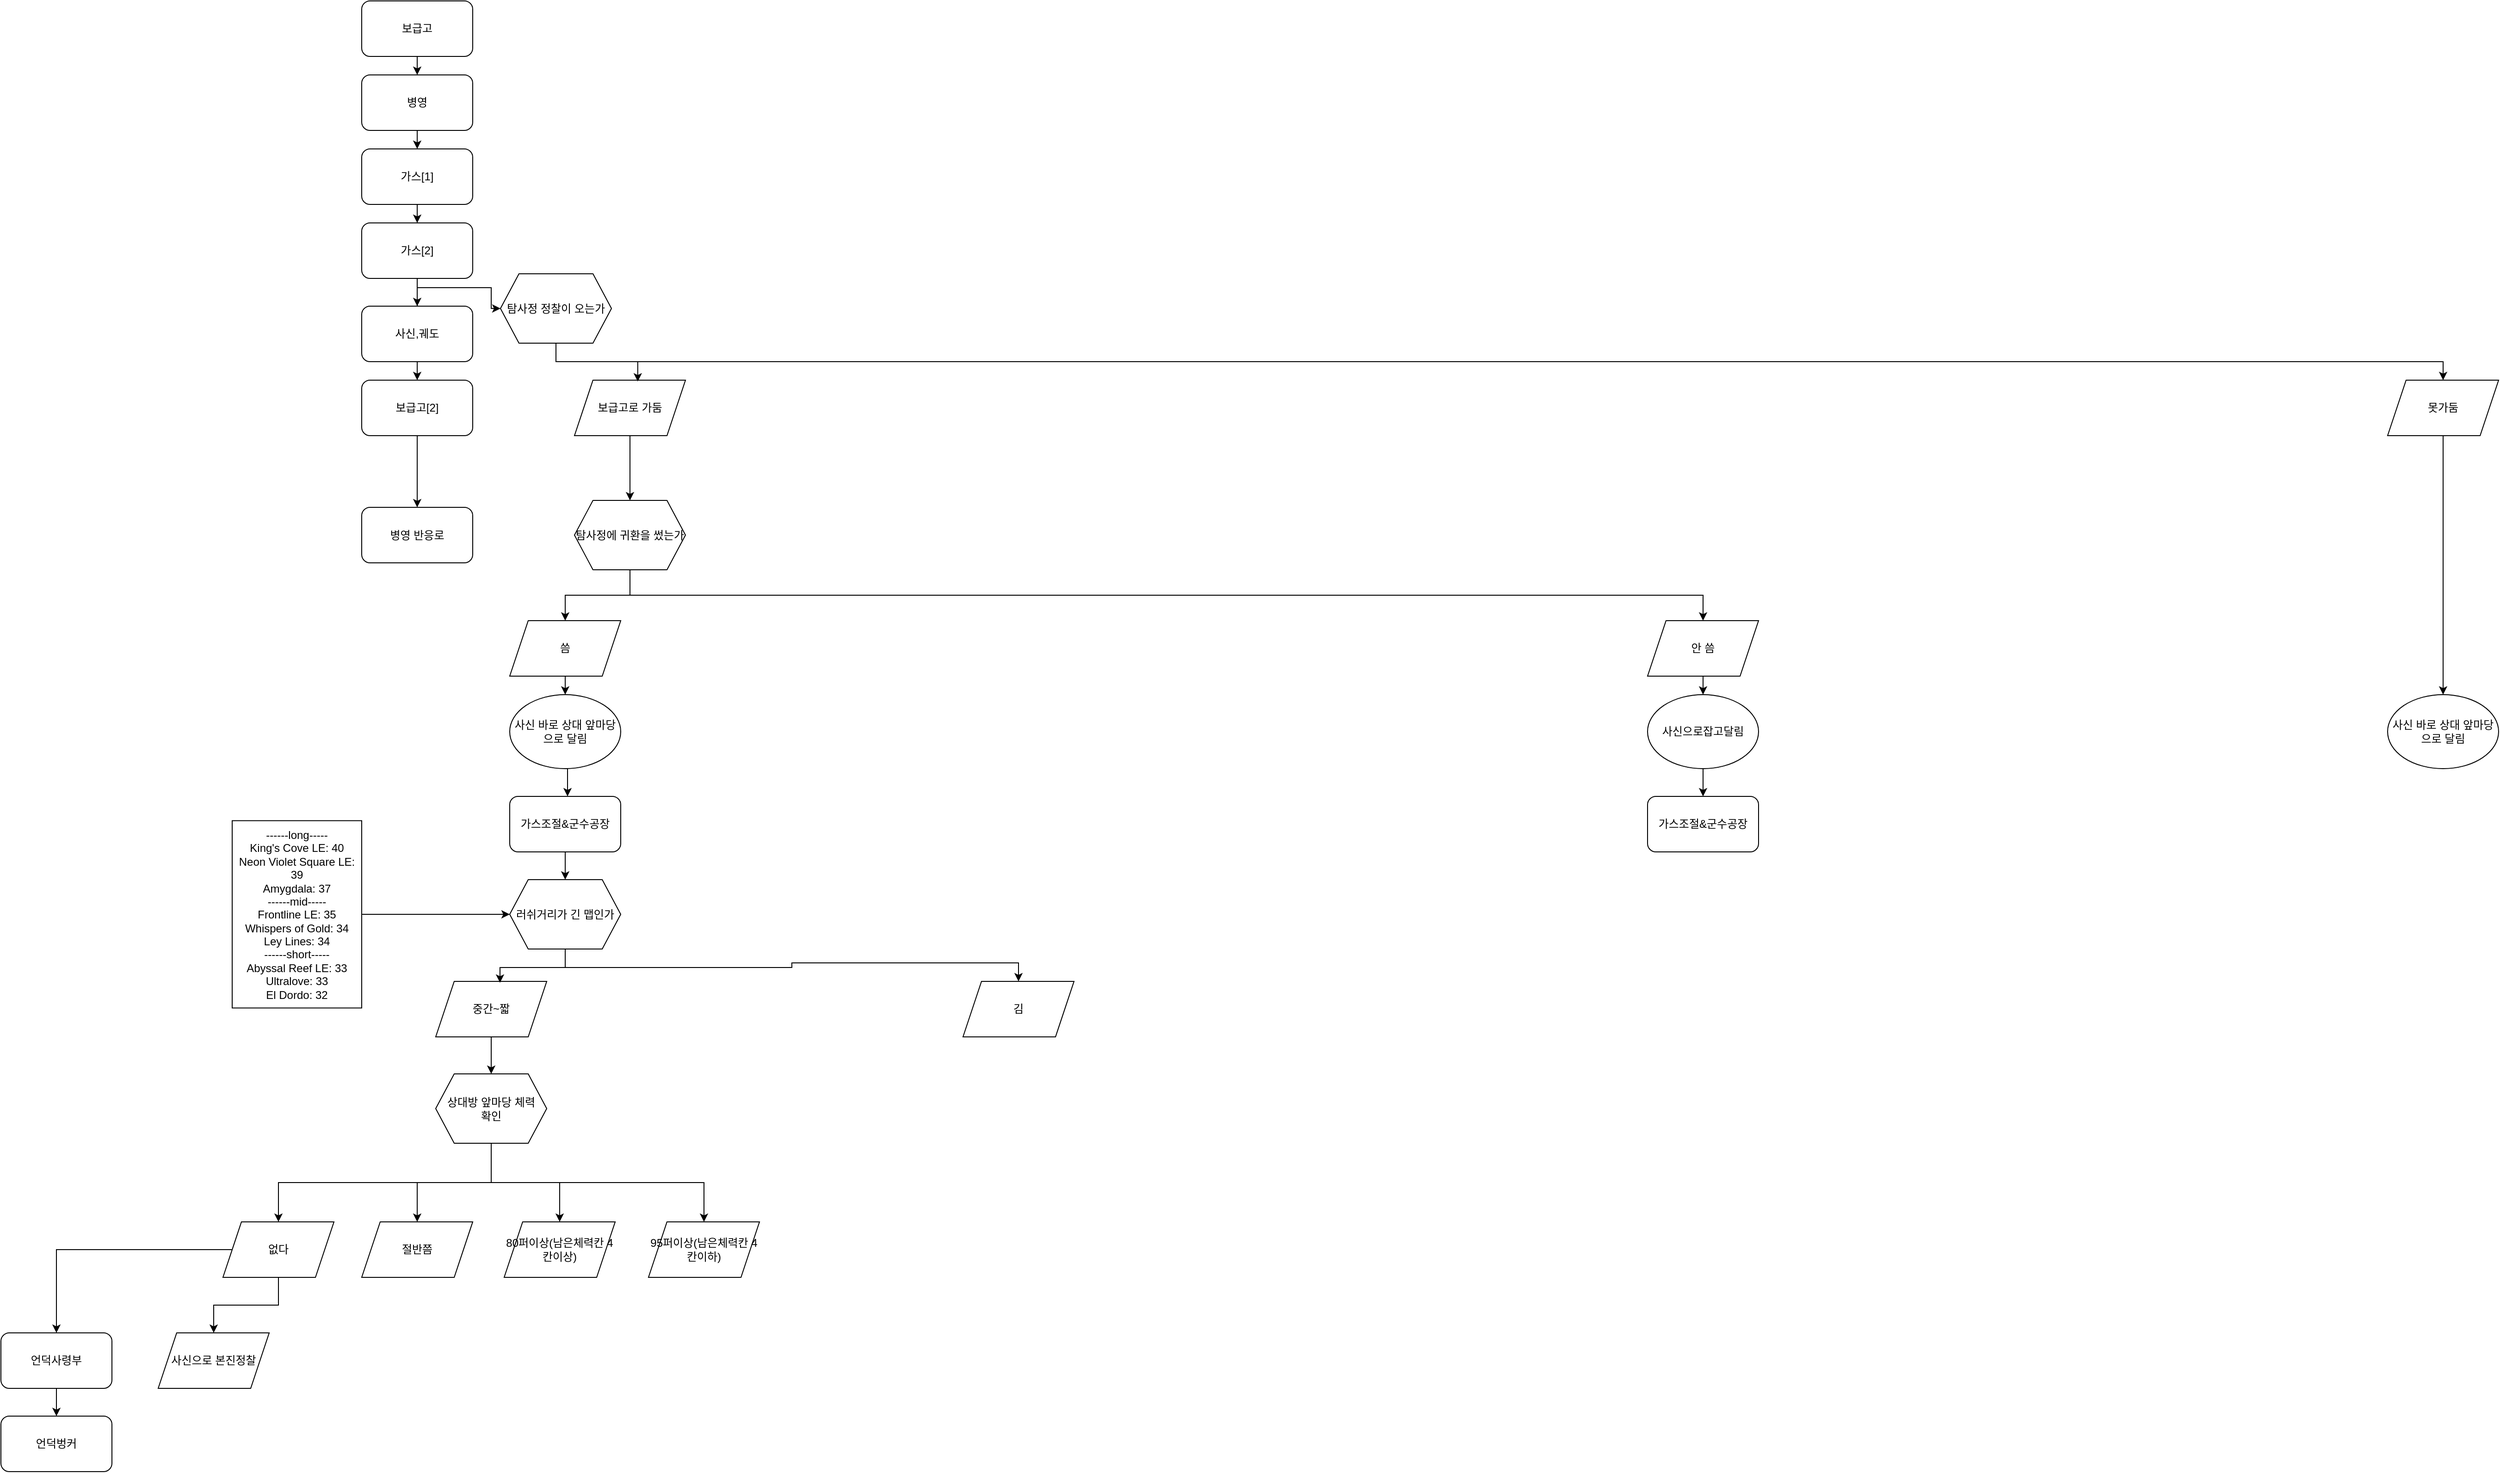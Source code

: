 <mxfile version="26.0.16">
  <diagram name="페이지-1" id="cteyWil6wfbCrvNy5hNh">
    <mxGraphModel dx="4014" dy="1640" grid="1" gridSize="10" guides="1" tooltips="1" connect="1" arrows="1" fold="1" page="1" pageScale="1" pageWidth="827" pageHeight="1169" math="0" shadow="0">
      <root>
        <mxCell id="0" />
        <mxCell id="1" parent="0" />
        <mxCell id="vnAEvepF9uqeiBVWR-y5-9" style="edgeStyle=orthogonalEdgeStyle;rounded=0;orthogonalLoop=1;jettySize=auto;html=1;exitX=0.5;exitY=1;exitDx=0;exitDy=0;entryX=0.5;entryY=0;entryDx=0;entryDy=0;" edge="1" parent="1" source="vnAEvepF9uqeiBVWR-y5-1" target="vnAEvepF9uqeiBVWR-y5-2">
          <mxGeometry relative="1" as="geometry" />
        </mxCell>
        <mxCell id="vnAEvepF9uqeiBVWR-y5-1" value="보급고" style="rounded=1;whiteSpace=wrap;html=1;" vertex="1" parent="1">
          <mxGeometry x="210" y="60" width="120" height="60" as="geometry" />
        </mxCell>
        <mxCell id="vnAEvepF9uqeiBVWR-y5-10" style="edgeStyle=orthogonalEdgeStyle;rounded=0;orthogonalLoop=1;jettySize=auto;html=1;exitX=0.5;exitY=1;exitDx=0;exitDy=0;entryX=0.5;entryY=0;entryDx=0;entryDy=0;" edge="1" parent="1" source="vnAEvepF9uqeiBVWR-y5-2" target="vnAEvepF9uqeiBVWR-y5-3">
          <mxGeometry relative="1" as="geometry" />
        </mxCell>
        <mxCell id="vnAEvepF9uqeiBVWR-y5-2" value="병영" style="rounded=1;whiteSpace=wrap;html=1;" vertex="1" parent="1">
          <mxGeometry x="210" y="140" width="120" height="60" as="geometry" />
        </mxCell>
        <mxCell id="vnAEvepF9uqeiBVWR-y5-11" style="edgeStyle=orthogonalEdgeStyle;rounded=0;orthogonalLoop=1;jettySize=auto;html=1;exitX=0.5;exitY=1;exitDx=0;exitDy=0;entryX=0.5;entryY=0;entryDx=0;entryDy=0;" edge="1" parent="1" source="vnAEvepF9uqeiBVWR-y5-3" target="vnAEvepF9uqeiBVWR-y5-4">
          <mxGeometry relative="1" as="geometry" />
        </mxCell>
        <mxCell id="vnAEvepF9uqeiBVWR-y5-3" value="가스[1]" style="rounded=1;whiteSpace=wrap;html=1;" vertex="1" parent="1">
          <mxGeometry x="210" y="220" width="120" height="60" as="geometry" />
        </mxCell>
        <mxCell id="vnAEvepF9uqeiBVWR-y5-12" style="edgeStyle=orthogonalEdgeStyle;rounded=0;orthogonalLoop=1;jettySize=auto;html=1;exitX=0.5;exitY=1;exitDx=0;exitDy=0;entryX=0.5;entryY=0;entryDx=0;entryDy=0;" edge="1" parent="1" source="vnAEvepF9uqeiBVWR-y5-4" target="vnAEvepF9uqeiBVWR-y5-5">
          <mxGeometry relative="1" as="geometry" />
        </mxCell>
        <mxCell id="vnAEvepF9uqeiBVWR-y5-4" value="가스[2]" style="rounded=1;whiteSpace=wrap;html=1;" vertex="1" parent="1">
          <mxGeometry x="210" y="300" width="120" height="60" as="geometry" />
        </mxCell>
        <mxCell id="vnAEvepF9uqeiBVWR-y5-13" style="edgeStyle=orthogonalEdgeStyle;rounded=0;orthogonalLoop=1;jettySize=auto;html=1;exitX=0.5;exitY=1;exitDx=0;exitDy=0;entryX=0.5;entryY=0;entryDx=0;entryDy=0;" edge="1" parent="1" source="vnAEvepF9uqeiBVWR-y5-5" target="vnAEvepF9uqeiBVWR-y5-6">
          <mxGeometry relative="1" as="geometry" />
        </mxCell>
        <mxCell id="vnAEvepF9uqeiBVWR-y5-62" style="edgeStyle=orthogonalEdgeStyle;rounded=0;orthogonalLoop=1;jettySize=auto;html=1;exitX=0.5;exitY=0;exitDx=0;exitDy=0;entryX=0;entryY=0.5;entryDx=0;entryDy=0;" edge="1" parent="1" source="vnAEvepF9uqeiBVWR-y5-5" target="vnAEvepF9uqeiBVWR-y5-35">
          <mxGeometry relative="1" as="geometry" />
        </mxCell>
        <mxCell id="vnAEvepF9uqeiBVWR-y5-5" value="사신,궤도&lt;span style=&quot;color: rgba(0, 0, 0, 0); font-family: monospace; font-size: 0px; text-align: start; text-wrap-mode: nowrap;&quot;&gt;%3CmxGraphModel%3E%3Croot%3E%3CmxCell%20id%3D%220%22%2F%3E%3CmxCell%20id%3D%221%22%20parent%3D%220%22%2F%3E%3CmxCell%20id%3D%222%22%20value%3D%22%EA%B0%80%EC%8A%A4%22%20style%3D%22rounded%3D1%3BwhiteSpace%3Dwrap%3Bhtml%3D1%3B%22%20vertex%3D%221%22%20parent%3D%221%22%3E%3CmxGeometry%20x%3D%22210%22%20y%3D%22300%22%20width%3D%22120%22%20height%3D%2260%22%20as%3D%22geometry%22%2F%3E%3C%2FmxCell%3E%3C%2Froot%3E%3C%2FmxGraphModel%3E&lt;/span&gt;" style="rounded=1;whiteSpace=wrap;html=1;" vertex="1" parent="1">
          <mxGeometry x="210" y="390" width="120" height="60" as="geometry" />
        </mxCell>
        <mxCell id="vnAEvepF9uqeiBVWR-y5-104" style="edgeStyle=orthogonalEdgeStyle;rounded=0;orthogonalLoop=1;jettySize=auto;html=1;entryX=0.5;entryY=0;entryDx=0;entryDy=0;" edge="1" parent="1" source="vnAEvepF9uqeiBVWR-y5-6" target="vnAEvepF9uqeiBVWR-y5-103">
          <mxGeometry relative="1" as="geometry" />
        </mxCell>
        <mxCell id="vnAEvepF9uqeiBVWR-y5-6" value="보급고[2]" style="rounded=1;whiteSpace=wrap;html=1;" vertex="1" parent="1">
          <mxGeometry x="210" y="470" width="120" height="60" as="geometry" />
        </mxCell>
        <mxCell id="vnAEvepF9uqeiBVWR-y5-40" style="edgeStyle=orthogonalEdgeStyle;rounded=0;orthogonalLoop=1;jettySize=auto;html=1;exitX=0.5;exitY=1;exitDx=0;exitDy=0;entryX=0.5;entryY=0;entryDx=0;entryDy=0;" edge="1" parent="1" source="vnAEvepF9uqeiBVWR-y5-35" target="vnAEvepF9uqeiBVWR-y5-38">
          <mxGeometry relative="1" as="geometry" />
        </mxCell>
        <mxCell id="vnAEvepF9uqeiBVWR-y5-35" value="탐사정 정찰이 오는가" style="shape=hexagon;perimeter=hexagonPerimeter2;whiteSpace=wrap;html=1;fixedSize=1;" vertex="1" parent="1">
          <mxGeometry x="360" y="355" width="120" height="75" as="geometry" />
        </mxCell>
        <mxCell id="vnAEvepF9uqeiBVWR-y5-45" style="edgeStyle=orthogonalEdgeStyle;rounded=0;orthogonalLoop=1;jettySize=auto;html=1;exitX=0.5;exitY=1;exitDx=0;exitDy=0;entryX=0.5;entryY=0;entryDx=0;entryDy=0;" edge="1" parent="1" source="vnAEvepF9uqeiBVWR-y5-37" target="vnAEvepF9uqeiBVWR-y5-41">
          <mxGeometry relative="1" as="geometry" />
        </mxCell>
        <mxCell id="vnAEvepF9uqeiBVWR-y5-37" value="보급고로 가둠" style="shape=parallelogram;perimeter=parallelogramPerimeter;whiteSpace=wrap;html=1;fixedSize=1;" vertex="1" parent="1">
          <mxGeometry x="440" y="470" width="120" height="60" as="geometry" />
        </mxCell>
        <mxCell id="vnAEvepF9uqeiBVWR-y5-57" style="edgeStyle=orthogonalEdgeStyle;rounded=0;orthogonalLoop=1;jettySize=auto;html=1;exitX=0.5;exitY=1;exitDx=0;exitDy=0;entryX=0.5;entryY=0;entryDx=0;entryDy=0;" edge="1" parent="1" source="vnAEvepF9uqeiBVWR-y5-38" target="vnAEvepF9uqeiBVWR-y5-54">
          <mxGeometry relative="1" as="geometry" />
        </mxCell>
        <mxCell id="vnAEvepF9uqeiBVWR-y5-38" value="못가둠" style="shape=parallelogram;perimeter=parallelogramPerimeter;whiteSpace=wrap;html=1;fixedSize=1;" vertex="1" parent="1">
          <mxGeometry x="2400" y="470" width="120" height="60" as="geometry" />
        </mxCell>
        <mxCell id="vnAEvepF9uqeiBVWR-y5-39" style="edgeStyle=orthogonalEdgeStyle;rounded=0;orthogonalLoop=1;jettySize=auto;html=1;exitX=0.5;exitY=1;exitDx=0;exitDy=0;entryX=0.57;entryY=0.024;entryDx=0;entryDy=0;entryPerimeter=0;" edge="1" parent="1" source="vnAEvepF9uqeiBVWR-y5-35" target="vnAEvepF9uqeiBVWR-y5-37">
          <mxGeometry relative="1" as="geometry" />
        </mxCell>
        <mxCell id="vnAEvepF9uqeiBVWR-y5-46" style="edgeStyle=orthogonalEdgeStyle;rounded=0;orthogonalLoop=1;jettySize=auto;html=1;exitX=0.5;exitY=1;exitDx=0;exitDy=0;entryX=0.5;entryY=0;entryDx=0;entryDy=0;" edge="1" parent="1" source="vnAEvepF9uqeiBVWR-y5-41" target="vnAEvepF9uqeiBVWR-y5-42">
          <mxGeometry relative="1" as="geometry" />
        </mxCell>
        <mxCell id="vnAEvepF9uqeiBVWR-y5-47" style="edgeStyle=orthogonalEdgeStyle;rounded=0;orthogonalLoop=1;jettySize=auto;html=1;exitX=0.5;exitY=1;exitDx=0;exitDy=0;entryX=0.5;entryY=0;entryDx=0;entryDy=0;" edge="1" parent="1" source="vnAEvepF9uqeiBVWR-y5-41" target="vnAEvepF9uqeiBVWR-y5-43">
          <mxGeometry relative="1" as="geometry" />
        </mxCell>
        <mxCell id="vnAEvepF9uqeiBVWR-y5-41" value="탐사정에 귀환을 썼는가" style="shape=hexagon;perimeter=hexagonPerimeter2;whiteSpace=wrap;html=1;fixedSize=1;" vertex="1" parent="1">
          <mxGeometry x="440" y="600" width="120" height="75" as="geometry" />
        </mxCell>
        <mxCell id="vnAEvepF9uqeiBVWR-y5-55" style="edgeStyle=orthogonalEdgeStyle;rounded=0;orthogonalLoop=1;jettySize=auto;html=1;exitX=0.5;exitY=1;exitDx=0;exitDy=0;entryX=0.5;entryY=0;entryDx=0;entryDy=0;" edge="1" parent="1" source="vnAEvepF9uqeiBVWR-y5-42" target="vnAEvepF9uqeiBVWR-y5-53">
          <mxGeometry relative="1" as="geometry" />
        </mxCell>
        <mxCell id="vnAEvepF9uqeiBVWR-y5-42" value="씀" style="shape=parallelogram;perimeter=parallelogramPerimeter;whiteSpace=wrap;html=1;fixedSize=1;" vertex="1" parent="1">
          <mxGeometry x="370" y="730" width="120" height="60" as="geometry" />
        </mxCell>
        <mxCell id="vnAEvepF9uqeiBVWR-y5-56" style="edgeStyle=orthogonalEdgeStyle;rounded=0;orthogonalLoop=1;jettySize=auto;html=1;exitX=0.5;exitY=1;exitDx=0;exitDy=0;entryX=0.5;entryY=0;entryDx=0;entryDy=0;" edge="1" parent="1" source="vnAEvepF9uqeiBVWR-y5-43" target="vnAEvepF9uqeiBVWR-y5-52">
          <mxGeometry relative="1" as="geometry" />
        </mxCell>
        <mxCell id="vnAEvepF9uqeiBVWR-y5-43" value="안 씀" style="shape=parallelogram;perimeter=parallelogramPerimeter;whiteSpace=wrap;html=1;fixedSize=1;" vertex="1" parent="1">
          <mxGeometry x="1600" y="730" width="120" height="60" as="geometry" />
        </mxCell>
        <mxCell id="vnAEvepF9uqeiBVWR-y5-80" style="edgeStyle=orthogonalEdgeStyle;rounded=0;orthogonalLoop=1;jettySize=auto;html=1;exitX=0.5;exitY=1;exitDx=0;exitDy=0;entryX=0.5;entryY=0;entryDx=0;entryDy=0;" edge="1" parent="1" source="vnAEvepF9uqeiBVWR-y5-52" target="vnAEvepF9uqeiBVWR-y5-78">
          <mxGeometry relative="1" as="geometry" />
        </mxCell>
        <mxCell id="vnAEvepF9uqeiBVWR-y5-52" value="사신으로잡고달림" style="ellipse;whiteSpace=wrap;html=1;" vertex="1" parent="1">
          <mxGeometry x="1600" y="810" width="120" height="80" as="geometry" />
        </mxCell>
        <mxCell id="vnAEvepF9uqeiBVWR-y5-65" style="edgeStyle=orthogonalEdgeStyle;rounded=0;orthogonalLoop=1;jettySize=auto;html=1;exitX=0.5;exitY=1;exitDx=0;exitDy=0;entryX=0.5;entryY=0;entryDx=0;entryDy=0;" edge="1" parent="1" source="vnAEvepF9uqeiBVWR-y5-53">
          <mxGeometry relative="1" as="geometry">
            <mxPoint x="432.5" y="920" as="targetPoint" />
          </mxGeometry>
        </mxCell>
        <mxCell id="vnAEvepF9uqeiBVWR-y5-53" value="사신 바로 상대 앞마당으로 달림" style="ellipse;whiteSpace=wrap;html=1;" vertex="1" parent="1">
          <mxGeometry x="370" y="810" width="120" height="80" as="geometry" />
        </mxCell>
        <mxCell id="vnAEvepF9uqeiBVWR-y5-54" value="사신 바로 상대 앞마당으로 달림" style="ellipse;whiteSpace=wrap;html=1;" vertex="1" parent="1">
          <mxGeometry x="2400" y="810" width="120" height="80" as="geometry" />
        </mxCell>
        <mxCell id="vnAEvepF9uqeiBVWR-y5-91" style="edgeStyle=orthogonalEdgeStyle;rounded=0;orthogonalLoop=1;jettySize=auto;html=1;exitX=1;exitY=0.5;exitDx=0;exitDy=0;entryX=0;entryY=0.5;entryDx=0;entryDy=0;" edge="1" parent="1" source="vnAEvepF9uqeiBVWR-y5-92" target="vnAEvepF9uqeiBVWR-y5-69">
          <mxGeometry relative="1" as="geometry">
            <mxPoint x="230" y="1047.5" as="sourcePoint" />
          </mxGeometry>
        </mxCell>
        <mxCell id="vnAEvepF9uqeiBVWR-y5-74" style="edgeStyle=orthogonalEdgeStyle;rounded=0;orthogonalLoop=1;jettySize=auto;html=1;exitX=0.5;exitY=1;exitDx=0;exitDy=0;entryX=0.5;entryY=0;entryDx=0;entryDy=0;" edge="1" parent="1" source="vnAEvepF9uqeiBVWR-y5-69" target="vnAEvepF9uqeiBVWR-y5-71">
          <mxGeometry relative="1" as="geometry" />
        </mxCell>
        <mxCell id="vnAEvepF9uqeiBVWR-y5-69" value="러쉬거리가 긴 맵인가" style="shape=hexagon;perimeter=hexagonPerimeter2;whiteSpace=wrap;html=1;fixedSize=1;" vertex="1" parent="1">
          <mxGeometry x="370" y="1010" width="120" height="75" as="geometry" />
        </mxCell>
        <mxCell id="vnAEvepF9uqeiBVWR-y5-81" style="edgeStyle=orthogonalEdgeStyle;rounded=0;orthogonalLoop=1;jettySize=auto;html=1;exitX=0.5;exitY=1;exitDx=0;exitDy=0;entryX=0.5;entryY=0;entryDx=0;entryDy=0;" edge="1" parent="1" source="vnAEvepF9uqeiBVWR-y5-70" target="vnAEvepF9uqeiBVWR-y5-82">
          <mxGeometry relative="1" as="geometry">
            <mxPoint x="350" y="1220" as="targetPoint" />
          </mxGeometry>
        </mxCell>
        <mxCell id="vnAEvepF9uqeiBVWR-y5-70" value="중간~짧" style="shape=parallelogram;perimeter=parallelogramPerimeter;whiteSpace=wrap;html=1;fixedSize=1;" vertex="1" parent="1">
          <mxGeometry x="290" y="1120" width="120" height="60" as="geometry" />
        </mxCell>
        <mxCell id="vnAEvepF9uqeiBVWR-y5-71" value="김" style="shape=parallelogram;perimeter=parallelogramPerimeter;whiteSpace=wrap;html=1;fixedSize=1;" vertex="1" parent="1">
          <mxGeometry x="860" y="1120" width="120" height="60" as="geometry" />
        </mxCell>
        <mxCell id="vnAEvepF9uqeiBVWR-y5-72" style="edgeStyle=orthogonalEdgeStyle;rounded=0;orthogonalLoop=1;jettySize=auto;html=1;exitX=0.5;exitY=1;exitDx=0;exitDy=0;entryX=0.579;entryY=0.024;entryDx=0;entryDy=0;entryPerimeter=0;" edge="1" parent="1" source="vnAEvepF9uqeiBVWR-y5-69" target="vnAEvepF9uqeiBVWR-y5-70">
          <mxGeometry relative="1" as="geometry" />
        </mxCell>
        <mxCell id="vnAEvepF9uqeiBVWR-y5-79" style="edgeStyle=orthogonalEdgeStyle;rounded=0;orthogonalLoop=1;jettySize=auto;html=1;exitX=0.5;exitY=1;exitDx=0;exitDy=0;entryX=0.5;entryY=0;entryDx=0;entryDy=0;" edge="1" parent="1" source="vnAEvepF9uqeiBVWR-y5-77" target="vnAEvepF9uqeiBVWR-y5-69">
          <mxGeometry relative="1" as="geometry" />
        </mxCell>
        <mxCell id="vnAEvepF9uqeiBVWR-y5-77" value="가스조절&amp;amp;군수공장" style="rounded=1;whiteSpace=wrap;html=1;" vertex="1" parent="1">
          <mxGeometry x="370" y="920" width="120" height="60" as="geometry" />
        </mxCell>
        <mxCell id="vnAEvepF9uqeiBVWR-y5-78" value="가스조절&amp;amp;군수공장" style="rounded=1;whiteSpace=wrap;html=1;" vertex="1" parent="1">
          <mxGeometry x="1600" y="920" width="120" height="60" as="geometry" />
        </mxCell>
        <mxCell id="vnAEvepF9uqeiBVWR-y5-87" style="edgeStyle=orthogonalEdgeStyle;rounded=0;orthogonalLoop=1;jettySize=auto;html=1;exitX=0.5;exitY=1;exitDx=0;exitDy=0;entryX=0.5;entryY=0;entryDx=0;entryDy=0;" edge="1" parent="1" source="vnAEvepF9uqeiBVWR-y5-82" target="vnAEvepF9uqeiBVWR-y5-83">
          <mxGeometry relative="1" as="geometry" />
        </mxCell>
        <mxCell id="vnAEvepF9uqeiBVWR-y5-88" style="edgeStyle=orthogonalEdgeStyle;rounded=0;orthogonalLoop=1;jettySize=auto;html=1;exitX=0.5;exitY=1;exitDx=0;exitDy=0;entryX=0.5;entryY=0;entryDx=0;entryDy=0;" edge="1" parent="1" source="vnAEvepF9uqeiBVWR-y5-82" target="vnAEvepF9uqeiBVWR-y5-85">
          <mxGeometry relative="1" as="geometry" />
        </mxCell>
        <mxCell id="vnAEvepF9uqeiBVWR-y5-89" style="edgeStyle=orthogonalEdgeStyle;rounded=0;orthogonalLoop=1;jettySize=auto;html=1;exitX=0.5;exitY=1;exitDx=0;exitDy=0;entryX=0.5;entryY=0;entryDx=0;entryDy=0;" edge="1" parent="1" source="vnAEvepF9uqeiBVWR-y5-82" target="vnAEvepF9uqeiBVWR-y5-84">
          <mxGeometry relative="1" as="geometry" />
        </mxCell>
        <mxCell id="vnAEvepF9uqeiBVWR-y5-90" style="edgeStyle=orthogonalEdgeStyle;rounded=0;orthogonalLoop=1;jettySize=auto;html=1;exitX=0.5;exitY=1;exitDx=0;exitDy=0;entryX=0.5;entryY=0;entryDx=0;entryDy=0;" edge="1" parent="1" source="vnAEvepF9uqeiBVWR-y5-82" target="vnAEvepF9uqeiBVWR-y5-86">
          <mxGeometry relative="1" as="geometry" />
        </mxCell>
        <mxCell id="vnAEvepF9uqeiBVWR-y5-82" value="상대방 앞마당 체력&lt;div&gt;확인&lt;/div&gt;" style="shape=hexagon;perimeter=hexagonPerimeter2;whiteSpace=wrap;html=1;fixedSize=1;" vertex="1" parent="1">
          <mxGeometry x="290" y="1220" width="120" height="75" as="geometry" />
        </mxCell>
        <mxCell id="vnAEvepF9uqeiBVWR-y5-100" style="edgeStyle=orthogonalEdgeStyle;rounded=0;orthogonalLoop=1;jettySize=auto;html=1;entryX=0.5;entryY=0;entryDx=0;entryDy=0;" edge="1" parent="1" source="vnAEvepF9uqeiBVWR-y5-83" target="vnAEvepF9uqeiBVWR-y5-95">
          <mxGeometry relative="1" as="geometry" />
        </mxCell>
        <mxCell id="vnAEvepF9uqeiBVWR-y5-101" style="edgeStyle=orthogonalEdgeStyle;rounded=0;orthogonalLoop=1;jettySize=auto;html=1;entryX=0.5;entryY=0;entryDx=0;entryDy=0;" edge="1" parent="1" source="vnAEvepF9uqeiBVWR-y5-83" target="vnAEvepF9uqeiBVWR-y5-97">
          <mxGeometry relative="1" as="geometry" />
        </mxCell>
        <mxCell id="vnAEvepF9uqeiBVWR-y5-83" value="없다" style="shape=parallelogram;perimeter=parallelogramPerimeter;whiteSpace=wrap;html=1;fixedSize=1;" vertex="1" parent="1">
          <mxGeometry x="60" y="1380" width="120" height="60" as="geometry" />
        </mxCell>
        <mxCell id="vnAEvepF9uqeiBVWR-y5-84" value="80퍼이상(남은체력칸 4칸이상)" style="shape=parallelogram;perimeter=parallelogramPerimeter;whiteSpace=wrap;html=1;fixedSize=1;" vertex="1" parent="1">
          <mxGeometry x="364" y="1380" width="120" height="60" as="geometry" />
        </mxCell>
        <mxCell id="vnAEvepF9uqeiBVWR-y5-85" value="절반쯤" style="shape=parallelogram;perimeter=parallelogramPerimeter;whiteSpace=wrap;html=1;fixedSize=1;" vertex="1" parent="1">
          <mxGeometry x="210" y="1380" width="120" height="60" as="geometry" />
        </mxCell>
        <mxCell id="vnAEvepF9uqeiBVWR-y5-86" value="95퍼이상(남은체력칸 4칸이하)" style="shape=parallelogram;perimeter=parallelogramPerimeter;whiteSpace=wrap;html=1;fixedSize=1;" vertex="1" parent="1">
          <mxGeometry x="520" y="1380" width="120" height="60" as="geometry" />
        </mxCell>
        <mxCell id="vnAEvepF9uqeiBVWR-y5-92" value="&lt;span style=&quot;text-align: left;&quot;&gt;------long-----&lt;/span&gt;&lt;br style=&quot;padding: 0px; margin: 0px; text-align: left;&quot;&gt;&lt;span style=&quot;text-align: left;&quot;&gt;King&#39;s Cove LE: 40&lt;/span&gt;&lt;br style=&quot;padding: 0px; margin: 0px; text-align: left;&quot;&gt;&lt;span style=&quot;text-align: left;&quot;&gt;Neon Violet Square LE: 39&lt;/span&gt;&lt;br style=&quot;padding: 0px; margin: 0px; text-align: left;&quot;&gt;&lt;span style=&quot;text-align: left;&quot;&gt;Amygdala: 37&lt;/span&gt;&lt;br style=&quot;padding: 0px; margin: 0px; text-align: left;&quot;&gt;&lt;span style=&quot;text-align: left;&quot;&gt;------mid-----&lt;/span&gt;&lt;br style=&quot;padding: 0px; margin: 0px; text-align: left;&quot;&gt;&lt;span style=&quot;text-align: left;&quot;&gt;Frontline LE: 35&lt;/span&gt;&lt;br style=&quot;padding: 0px; margin: 0px; text-align: left;&quot;&gt;&lt;span style=&quot;text-align: left;&quot;&gt;Whispers of Gold: 34&lt;/span&gt;&lt;br style=&quot;padding: 0px; margin: 0px; text-align: left;&quot;&gt;&lt;span style=&quot;text-align: left;&quot;&gt;Ley Lines: 34&lt;/span&gt;&lt;br style=&quot;padding: 0px; margin: 0px; text-align: left;&quot;&gt;&lt;span style=&quot;text-align: left;&quot;&gt;------short-----&lt;/span&gt;&lt;br style=&quot;padding: 0px; margin: 0px; text-align: left;&quot;&gt;&lt;span style=&quot;text-align: left;&quot;&gt;Abyssal Reef LE: 33&lt;/span&gt;&lt;br style=&quot;padding: 0px; margin: 0px; text-align: left;&quot;&gt;&lt;span style=&quot;text-align: left;&quot;&gt;Ultralove: 33&lt;/span&gt;&lt;br style=&quot;padding: 0px; margin: 0px; text-align: left;&quot;&gt;&lt;span style=&quot;text-align: left;&quot;&gt;El Dordo: 32&lt;/span&gt;" style="rounded=0;whiteSpace=wrap;html=1;fillColor=none;" vertex="1" parent="1">
          <mxGeometry x="70" y="946.25" width="140" height="202.5" as="geometry" />
        </mxCell>
        <mxCell id="vnAEvepF9uqeiBVWR-y5-102" style="edgeStyle=orthogonalEdgeStyle;rounded=0;orthogonalLoop=1;jettySize=auto;html=1;exitX=0.5;exitY=1;exitDx=0;exitDy=0;entryX=0.5;entryY=0;entryDx=0;entryDy=0;" edge="1" parent="1" source="vnAEvepF9uqeiBVWR-y5-95" target="vnAEvepF9uqeiBVWR-y5-96">
          <mxGeometry relative="1" as="geometry" />
        </mxCell>
        <mxCell id="vnAEvepF9uqeiBVWR-y5-95" value="언덕사령부" style="rounded=1;whiteSpace=wrap;html=1;" vertex="1" parent="1">
          <mxGeometry x="-180" y="1500" width="120" height="60" as="geometry" />
        </mxCell>
        <mxCell id="vnAEvepF9uqeiBVWR-y5-96" value="언덕벙커" style="rounded=1;whiteSpace=wrap;html=1;" vertex="1" parent="1">
          <mxGeometry x="-180" y="1590" width="120" height="60" as="geometry" />
        </mxCell>
        <mxCell id="vnAEvepF9uqeiBVWR-y5-97" value="사신으로 본진정찰" style="shape=parallelogram;perimeter=parallelogramPerimeter;whiteSpace=wrap;html=1;fixedSize=1;" vertex="1" parent="1">
          <mxGeometry x="-10" y="1500" width="120" height="60" as="geometry" />
        </mxCell>
        <mxCell id="vnAEvepF9uqeiBVWR-y5-103" value="병영 반응로" style="rounded=1;whiteSpace=wrap;html=1;" vertex="1" parent="1">
          <mxGeometry x="210" y="607.5" width="120" height="60" as="geometry" />
        </mxCell>
      </root>
    </mxGraphModel>
  </diagram>
</mxfile>

